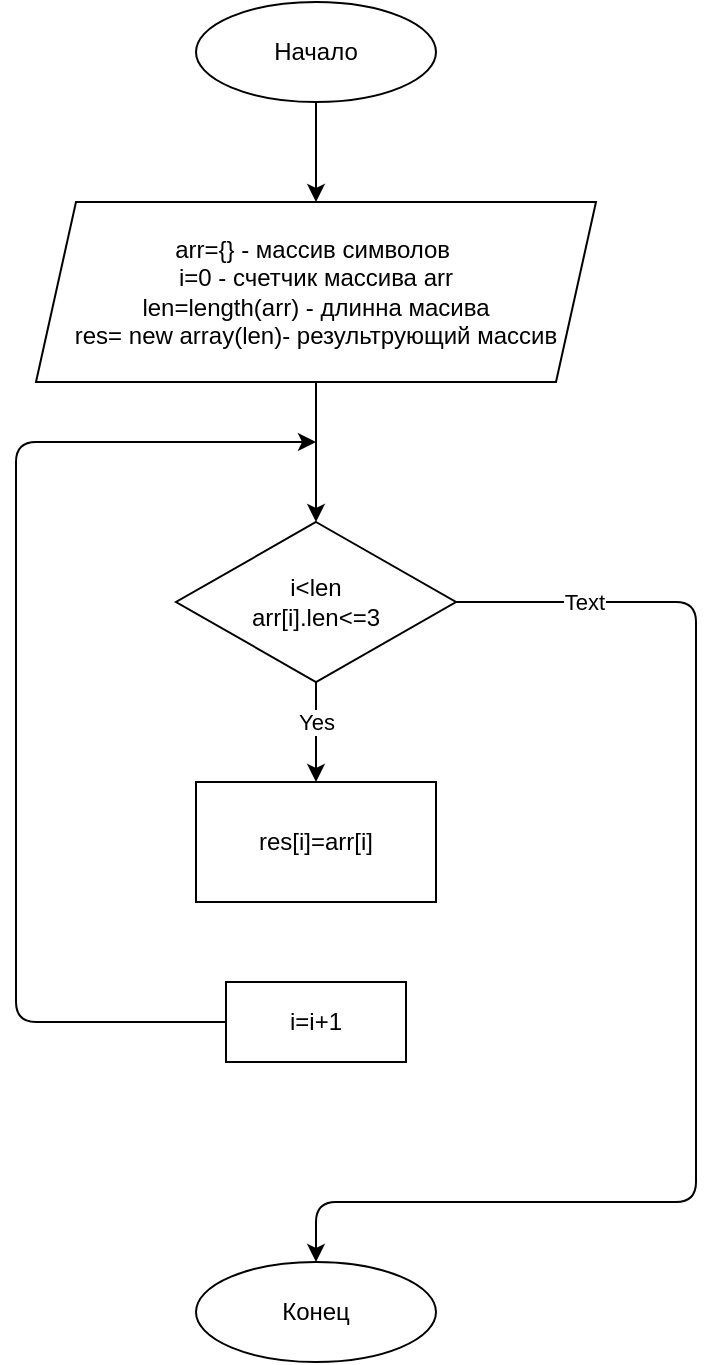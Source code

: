 <mxfile>
    <diagram id="xZIThXSN3MSJTuGbSgqG" name="Страница 1">
        <mxGraphModel dx="353" dy="155" grid="1" gridSize="10" guides="1" tooltips="1" connect="1" arrows="1" fold="1" page="1" pageScale="1" pageWidth="827" pageHeight="1169" math="0" shadow="0">
            <root>
                <mxCell id="0"/>
                <mxCell id="1" parent="0"/>
                <mxCell id="4" style="edgeStyle=none;html=1;exitX=0.5;exitY=1;exitDx=0;exitDy=0;entryX=0.5;entryY=0;entryDx=0;entryDy=0;" edge="1" parent="1" source="2">
                    <mxGeometry relative="1" as="geometry">
                        <mxPoint x="400" y="130" as="targetPoint"/>
                    </mxGeometry>
                </mxCell>
                <mxCell id="2" value="Начало" style="ellipse;whiteSpace=wrap;html=1;" vertex="1" parent="1">
                    <mxGeometry x="340" y="30" width="120" height="50" as="geometry"/>
                </mxCell>
                <mxCell id="9" style="edgeStyle=none;html=1;entryX=0.5;entryY=0;entryDx=0;entryDy=0;" edge="1" parent="1" source="5" target="7">
                    <mxGeometry relative="1" as="geometry"/>
                </mxCell>
                <mxCell id="5" value="arr={} - массив символов&amp;nbsp;&lt;br&gt;i=0 - счетчик массива arr&lt;br&gt;len=length(arr) - длинна масива&lt;br&gt;res= new array(len)- результрующий массив" style="shape=parallelogram;perimeter=parallelogramPerimeter;whiteSpace=wrap;html=1;fixedSize=1;" vertex="1" parent="1">
                    <mxGeometry x="260" y="130" width="280" height="90" as="geometry"/>
                </mxCell>
                <mxCell id="11" style="edgeStyle=none;html=1;entryX=0.5;entryY=0;entryDx=0;entryDy=0;" edge="1" parent="1" source="7" target="10">
                    <mxGeometry relative="1" as="geometry">
                        <Array as="points"/>
                    </mxGeometry>
                </mxCell>
                <mxCell id="16" value="Yes" style="edgeLabel;html=1;align=center;verticalAlign=middle;resizable=0;points=[];" vertex="1" connectable="0" parent="11">
                    <mxGeometry x="-0.195" relative="1" as="geometry">
                        <mxPoint as="offset"/>
                    </mxGeometry>
                </mxCell>
                <mxCell id="14" style="edgeStyle=none;html=1;" edge="1" parent="1" source="7" target="15">
                    <mxGeometry relative="1" as="geometry">
                        <mxPoint x="400" y="660" as="targetPoint"/>
                        <Array as="points">
                            <mxPoint x="590" y="330"/>
                            <mxPoint x="590" y="630"/>
                            <mxPoint x="400" y="630"/>
                        </Array>
                    </mxGeometry>
                </mxCell>
                <mxCell id="17" value="Text" style="edgeLabel;html=1;align=center;verticalAlign=middle;resizable=0;points=[];" vertex="1" connectable="0" parent="14">
                    <mxGeometry x="-0.801" relative="1" as="geometry">
                        <mxPoint as="offset"/>
                    </mxGeometry>
                </mxCell>
                <mxCell id="7" value="i&amp;lt;len&lt;br&gt;arr[i].len&amp;lt;=3" style="rhombus;whiteSpace=wrap;html=1;" vertex="1" parent="1">
                    <mxGeometry x="330" y="290" width="140" height="80" as="geometry"/>
                </mxCell>
                <mxCell id="10" value="res[i]=arr[i]" style="rounded=0;whiteSpace=wrap;html=1;" vertex="1" parent="1">
                    <mxGeometry x="340" y="420" width="120" height="60" as="geometry"/>
                </mxCell>
                <mxCell id="13" style="edgeStyle=none;html=1;" edge="1" parent="1" source="12">
                    <mxGeometry relative="1" as="geometry">
                        <mxPoint x="400" y="250" as="targetPoint"/>
                        <Array as="points">
                            <mxPoint x="250" y="540"/>
                            <mxPoint x="250" y="250"/>
                        </Array>
                    </mxGeometry>
                </mxCell>
                <mxCell id="12" value="i=i+1" style="rounded=0;whiteSpace=wrap;html=1;" vertex="1" parent="1">
                    <mxGeometry x="355" y="520" width="90" height="40" as="geometry"/>
                </mxCell>
                <mxCell id="15" value="Конец" style="ellipse;whiteSpace=wrap;html=1;" vertex="1" parent="1">
                    <mxGeometry x="340" y="660" width="120" height="50" as="geometry"/>
                </mxCell>
            </root>
        </mxGraphModel>
    </diagram>
</mxfile>